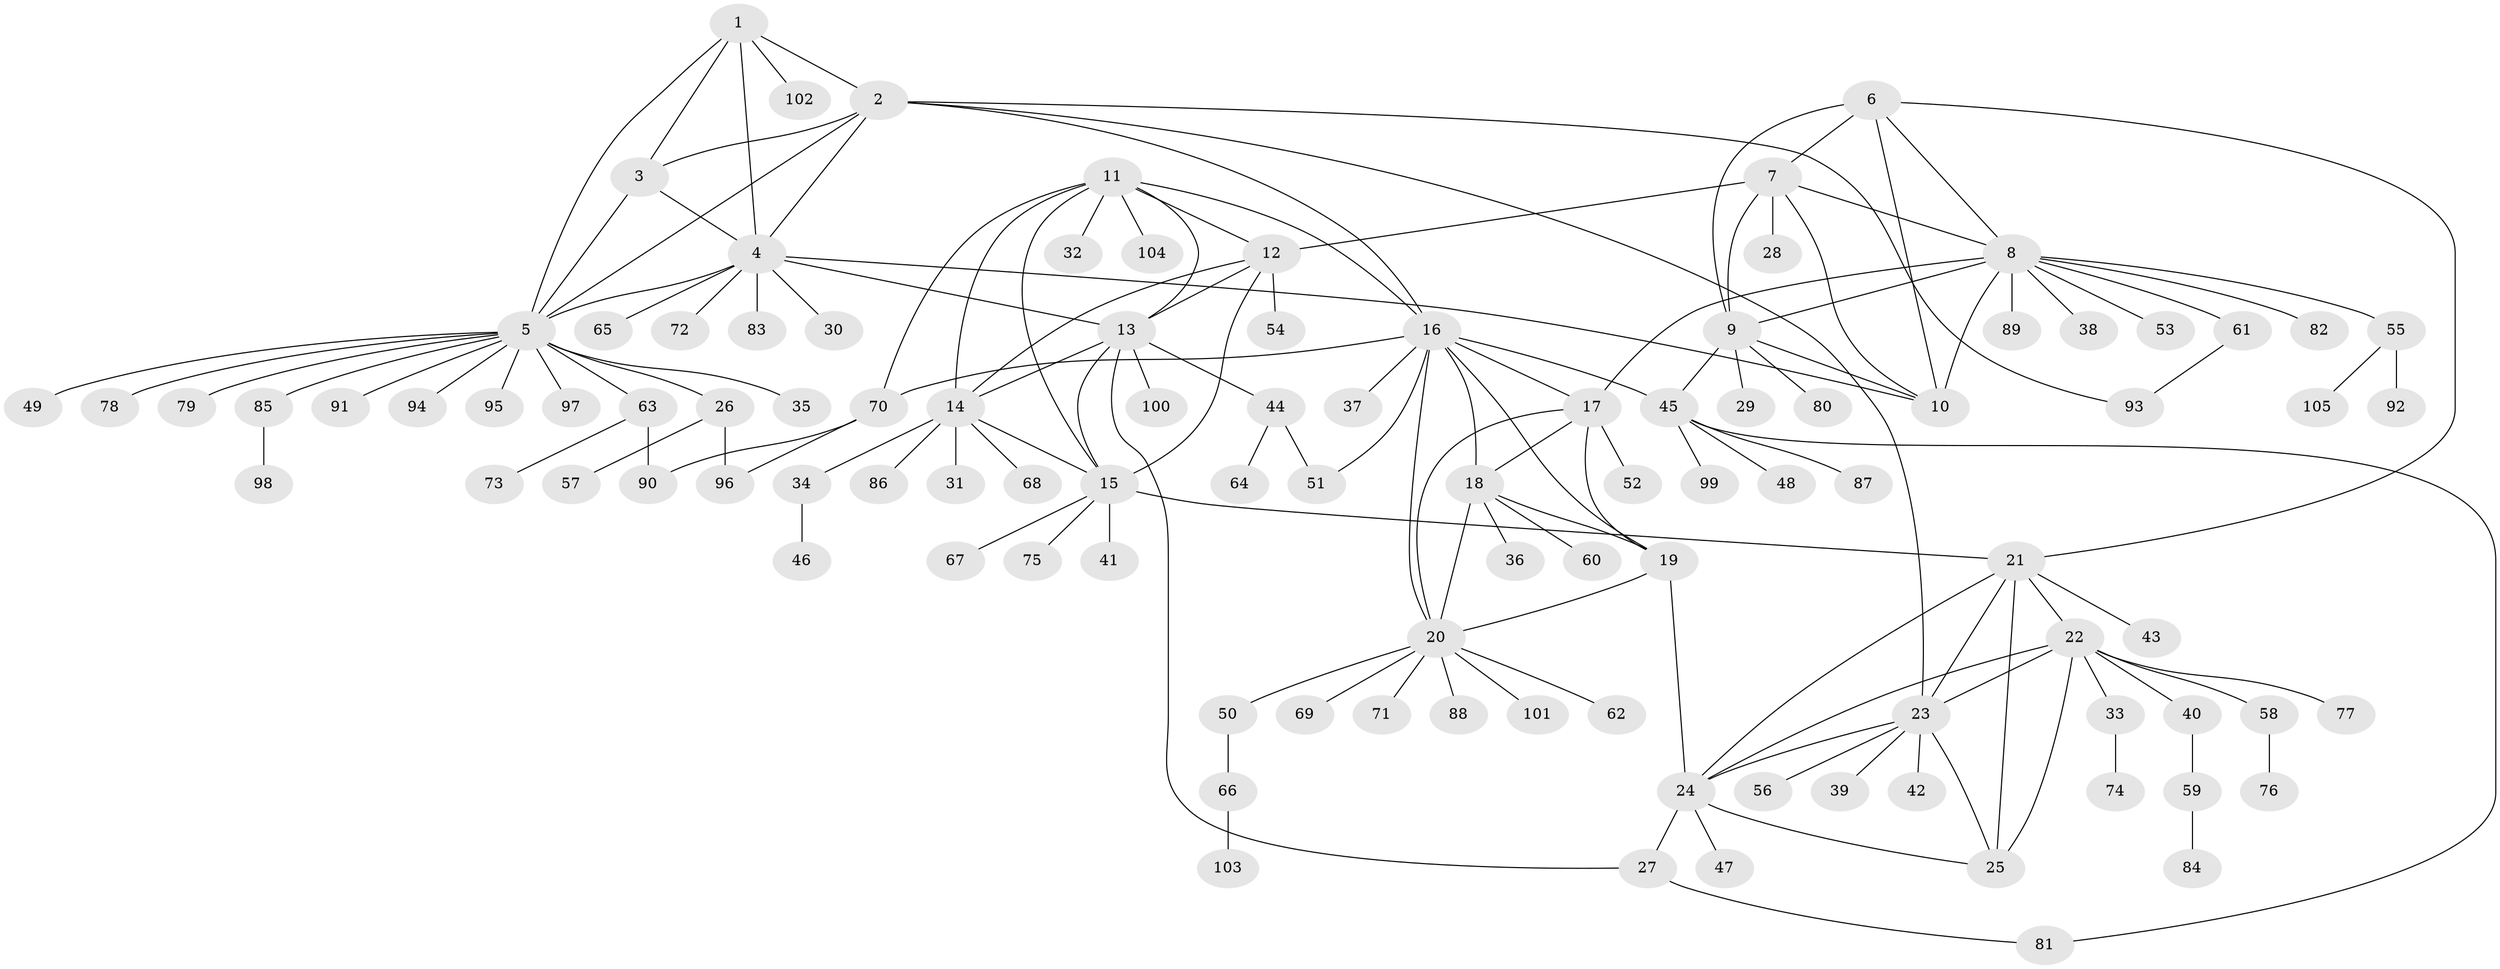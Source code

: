 // coarse degree distribution, {3: 0.07142857142857142, 6: 0.11904761904761904, 5: 0.21428571428571427, 7: 0.07142857142857142, 4: 0.11904761904761904, 9: 0.023809523809523808, 2: 0.19047619047619047, 1: 0.19047619047619047}
// Generated by graph-tools (version 1.1) at 2025/52/03/04/25 22:52:09]
// undirected, 105 vertices, 148 edges
graph export_dot {
  node [color=gray90,style=filled];
  1;
  2;
  3;
  4;
  5;
  6;
  7;
  8;
  9;
  10;
  11;
  12;
  13;
  14;
  15;
  16;
  17;
  18;
  19;
  20;
  21;
  22;
  23;
  24;
  25;
  26;
  27;
  28;
  29;
  30;
  31;
  32;
  33;
  34;
  35;
  36;
  37;
  38;
  39;
  40;
  41;
  42;
  43;
  44;
  45;
  46;
  47;
  48;
  49;
  50;
  51;
  52;
  53;
  54;
  55;
  56;
  57;
  58;
  59;
  60;
  61;
  62;
  63;
  64;
  65;
  66;
  67;
  68;
  69;
  70;
  71;
  72;
  73;
  74;
  75;
  76;
  77;
  78;
  79;
  80;
  81;
  82;
  83;
  84;
  85;
  86;
  87;
  88;
  89;
  90;
  91;
  92;
  93;
  94;
  95;
  96;
  97;
  98;
  99;
  100;
  101;
  102;
  103;
  104;
  105;
  1 -- 2;
  1 -- 3;
  1 -- 4;
  1 -- 5;
  1 -- 102;
  2 -- 3;
  2 -- 4;
  2 -- 5;
  2 -- 16;
  2 -- 23;
  2 -- 93;
  3 -- 4;
  3 -- 5;
  4 -- 5;
  4 -- 10;
  4 -- 13;
  4 -- 30;
  4 -- 65;
  4 -- 72;
  4 -- 83;
  5 -- 26;
  5 -- 35;
  5 -- 49;
  5 -- 63;
  5 -- 78;
  5 -- 79;
  5 -- 85;
  5 -- 91;
  5 -- 94;
  5 -- 95;
  5 -- 97;
  6 -- 7;
  6 -- 8;
  6 -- 9;
  6 -- 10;
  6 -- 21;
  7 -- 8;
  7 -- 9;
  7 -- 10;
  7 -- 12;
  7 -- 28;
  8 -- 9;
  8 -- 10;
  8 -- 17;
  8 -- 38;
  8 -- 53;
  8 -- 55;
  8 -- 61;
  8 -- 82;
  8 -- 89;
  9 -- 10;
  9 -- 29;
  9 -- 45;
  9 -- 80;
  11 -- 12;
  11 -- 13;
  11 -- 14;
  11 -- 15;
  11 -- 16;
  11 -- 32;
  11 -- 70;
  11 -- 104;
  12 -- 13;
  12 -- 14;
  12 -- 15;
  12 -- 54;
  13 -- 14;
  13 -- 15;
  13 -- 27;
  13 -- 44;
  13 -- 100;
  14 -- 15;
  14 -- 31;
  14 -- 34;
  14 -- 68;
  14 -- 86;
  15 -- 21;
  15 -- 41;
  15 -- 67;
  15 -- 75;
  16 -- 17;
  16 -- 18;
  16 -- 19;
  16 -- 20;
  16 -- 37;
  16 -- 45;
  16 -- 51;
  16 -- 70;
  17 -- 18;
  17 -- 19;
  17 -- 20;
  17 -- 52;
  18 -- 19;
  18 -- 20;
  18 -- 36;
  18 -- 60;
  19 -- 20;
  19 -- 24;
  20 -- 50;
  20 -- 62;
  20 -- 69;
  20 -- 71;
  20 -- 88;
  20 -- 101;
  21 -- 22;
  21 -- 23;
  21 -- 24;
  21 -- 25;
  21 -- 43;
  22 -- 23;
  22 -- 24;
  22 -- 25;
  22 -- 33;
  22 -- 40;
  22 -- 58;
  22 -- 77;
  23 -- 24;
  23 -- 25;
  23 -- 39;
  23 -- 42;
  23 -- 56;
  24 -- 25;
  24 -- 27;
  24 -- 47;
  26 -- 57;
  26 -- 96;
  27 -- 81;
  33 -- 74;
  34 -- 46;
  40 -- 59;
  44 -- 51;
  44 -- 64;
  45 -- 48;
  45 -- 81;
  45 -- 87;
  45 -- 99;
  50 -- 66;
  55 -- 92;
  55 -- 105;
  58 -- 76;
  59 -- 84;
  61 -- 93;
  63 -- 73;
  63 -- 90;
  66 -- 103;
  70 -- 90;
  70 -- 96;
  85 -- 98;
}
